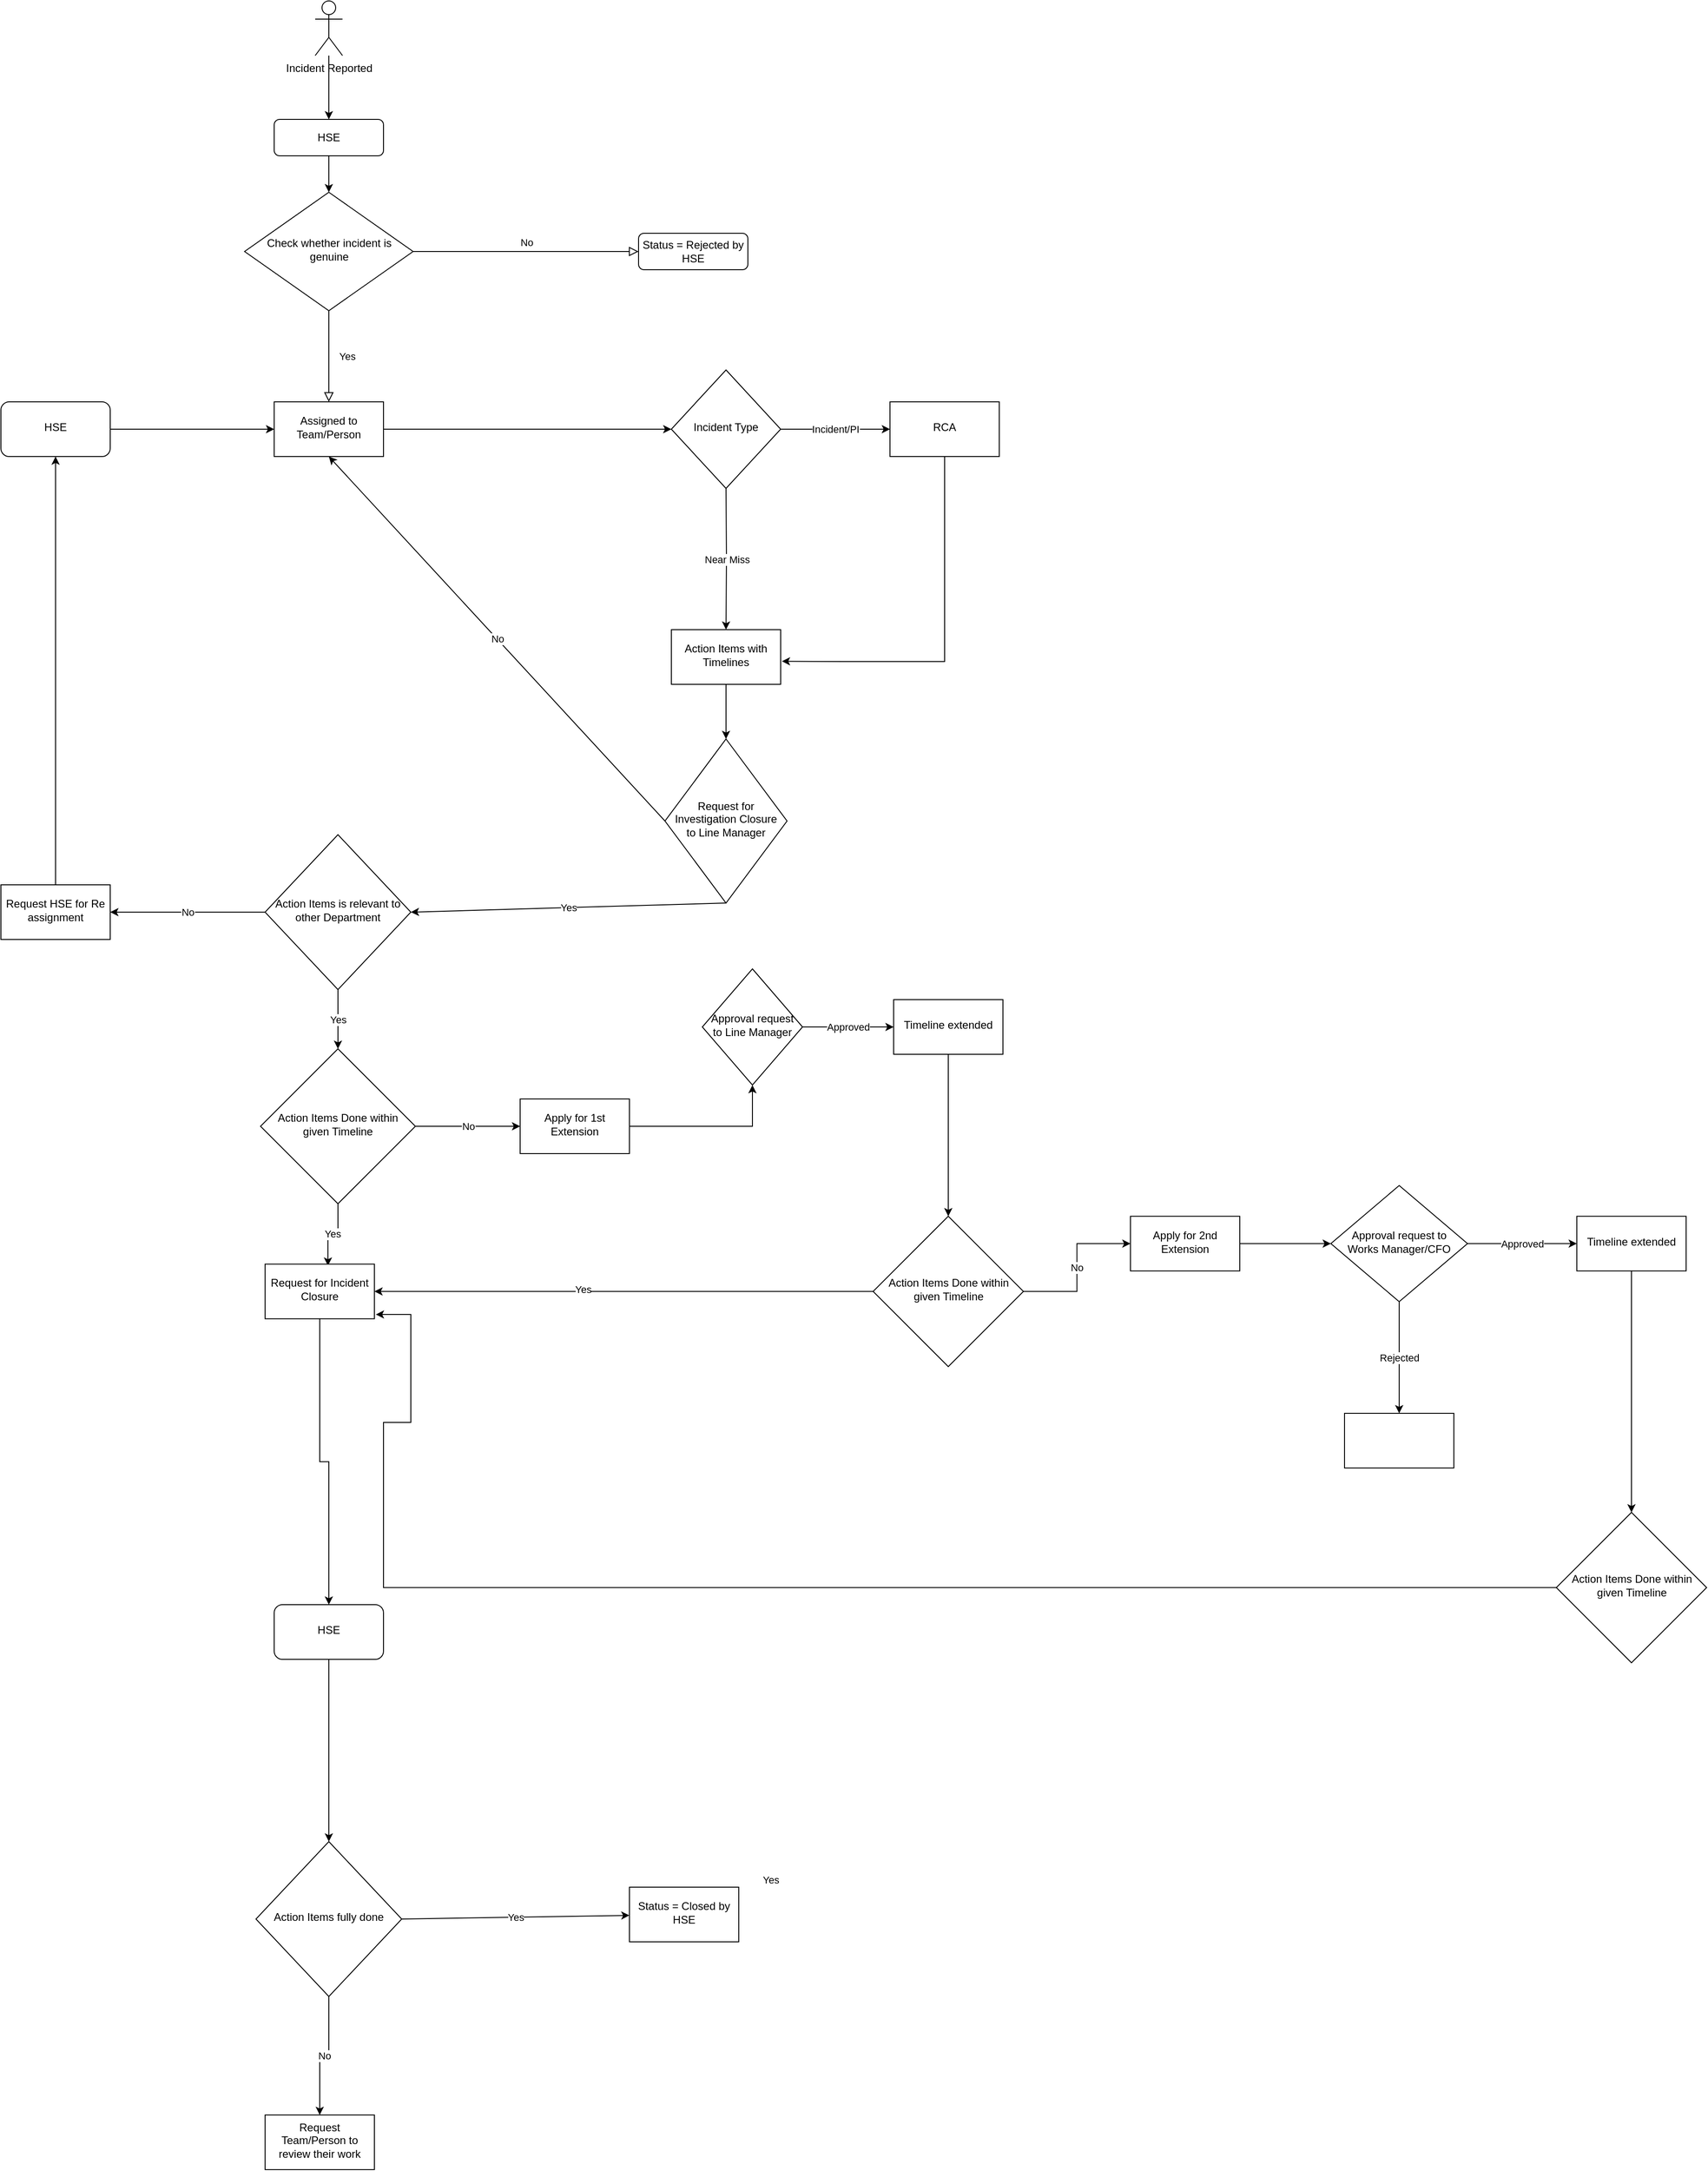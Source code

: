 <mxfile version="20.5.3" type="github">
  <diagram id="C5RBs43oDa-KdzZeNtuy" name="Page-1">
    <mxGraphModel dx="5567" dy="2540" grid="1" gridSize="10" guides="1" tooltips="1" connect="1" arrows="1" fold="1" page="1" pageScale="1" pageWidth="827" pageHeight="1169" math="0" shadow="0">
      <root>
        <mxCell id="WIyWlLk6GJQsqaUBKTNV-0" />
        <mxCell id="WIyWlLk6GJQsqaUBKTNV-1" parent="WIyWlLk6GJQsqaUBKTNV-0" />
        <mxCell id="WIyWlLk6GJQsqaUBKTNV-5" value="No" style="edgeStyle=orthogonalEdgeStyle;rounded=0;html=1;jettySize=auto;orthogonalLoop=1;fontSize=11;endArrow=block;endFill=0;endSize=8;strokeWidth=1;shadow=0;labelBackgroundColor=none;" parent="WIyWlLk6GJQsqaUBKTNV-1" source="WIyWlLk6GJQsqaUBKTNV-6" target="WIyWlLk6GJQsqaUBKTNV-7" edge="1">
          <mxGeometry y="10" relative="1" as="geometry">
            <mxPoint as="offset" />
          </mxGeometry>
        </mxCell>
        <mxCell id="WIyWlLk6GJQsqaUBKTNV-6" value="Check whether incident is genuine" style="rhombus;whiteSpace=wrap;html=1;shadow=0;fontFamily=Helvetica;fontSize=12;align=center;strokeWidth=1;spacing=6;spacingTop=-4;" parent="WIyWlLk6GJQsqaUBKTNV-1" vertex="1">
          <mxGeometry x="127.5" y="240" width="185" height="130" as="geometry" />
        </mxCell>
        <mxCell id="WIyWlLk6GJQsqaUBKTNV-7" value="Status = Rejected by HSE" style="rounded=1;whiteSpace=wrap;html=1;fontSize=12;glass=0;strokeWidth=1;shadow=0;" parent="WIyWlLk6GJQsqaUBKTNV-1" vertex="1">
          <mxGeometry x="560" y="285" width="120" height="40" as="geometry" />
        </mxCell>
        <mxCell id="P60irAPzrOkwS6y5Jbcz-9" value="Yes" style="rounded=0;html=1;jettySize=auto;orthogonalLoop=1;fontSize=11;endArrow=block;endFill=0;endSize=8;strokeWidth=1;shadow=0;labelBackgroundColor=none;edgeStyle=orthogonalEdgeStyle;entryX=0.5;entryY=0;entryDx=0;entryDy=0;" parent="WIyWlLk6GJQsqaUBKTNV-1" target="P60irAPzrOkwS6y5Jbcz-10" edge="1">
          <mxGeometry y="20" relative="1" as="geometry">
            <mxPoint as="offset" />
            <mxPoint x="220" y="370" as="sourcePoint" />
            <mxPoint x="219.71" y="460.053" as="targetPoint" />
            <Array as="points">
              <mxPoint x="220" y="420" />
            </Array>
          </mxGeometry>
        </mxCell>
        <mxCell id="P60irAPzrOkwS6y5Jbcz-22" value="" style="edgeStyle=orthogonalEdgeStyle;rounded=0;orthogonalLoop=1;jettySize=auto;html=1;strokeColor=default;" parent="WIyWlLk6GJQsqaUBKTNV-1" source="P60irAPzrOkwS6y5Jbcz-10" target="P60irAPzrOkwS6y5Jbcz-21" edge="1">
          <mxGeometry relative="1" as="geometry" />
        </mxCell>
        <mxCell id="P60irAPzrOkwS6y5Jbcz-10" value="Assigned to Team/Person" style="whiteSpace=wrap;html=1;shadow=0;strokeWidth=1;spacing=6;spacingTop=-4;" parent="WIyWlLk6GJQsqaUBKTNV-1" vertex="1">
          <mxGeometry x="160" y="470" width="120" height="60" as="geometry" />
        </mxCell>
        <mxCell id="P60irAPzrOkwS6y5Jbcz-15" style="edgeStyle=orthogonalEdgeStyle;rounded=0;orthogonalLoop=1;jettySize=auto;html=1;entryX=0.5;entryY=0;entryDx=0;entryDy=0;strokeColor=default;" parent="WIyWlLk6GJQsqaUBKTNV-1" source="P60irAPzrOkwS6y5Jbcz-12" target="P60irAPzrOkwS6y5Jbcz-13" edge="1">
          <mxGeometry relative="1" as="geometry" />
        </mxCell>
        <mxCell id="P60irAPzrOkwS6y5Jbcz-12" value="Incident Reported" style="shape=umlActor;verticalLabelPosition=bottom;verticalAlign=top;html=1;outlineConnect=0;" parent="WIyWlLk6GJQsqaUBKTNV-1" vertex="1">
          <mxGeometry x="205" y="30" width="30" height="60" as="geometry" />
        </mxCell>
        <mxCell id="P60irAPzrOkwS6y5Jbcz-16" style="edgeStyle=orthogonalEdgeStyle;rounded=0;orthogonalLoop=1;jettySize=auto;html=1;strokeColor=default;entryX=0.5;entryY=0;entryDx=0;entryDy=0;" parent="WIyWlLk6GJQsqaUBKTNV-1" source="P60irAPzrOkwS6y5Jbcz-13" target="WIyWlLk6GJQsqaUBKTNV-6" edge="1">
          <mxGeometry relative="1" as="geometry">
            <mxPoint x="220" y="230" as="targetPoint" />
          </mxGeometry>
        </mxCell>
        <mxCell id="P60irAPzrOkwS6y5Jbcz-13" value="HSE" style="rounded=1;whiteSpace=wrap;html=1;fontSize=12;glass=0;strokeWidth=1;shadow=0;" parent="WIyWlLk6GJQsqaUBKTNV-1" vertex="1">
          <mxGeometry x="160" y="160" width="120" height="40" as="geometry" />
        </mxCell>
        <mxCell id="P60irAPzrOkwS6y5Jbcz-24" value="Incident/PI" style="edgeStyle=orthogonalEdgeStyle;rounded=0;orthogonalLoop=1;jettySize=auto;html=1;strokeColor=default;" parent="WIyWlLk6GJQsqaUBKTNV-1" source="P60irAPzrOkwS6y5Jbcz-21" target="P60irAPzrOkwS6y5Jbcz-23" edge="1">
          <mxGeometry relative="1" as="geometry">
            <mxPoint x="716" y="500" as="sourcePoint" />
          </mxGeometry>
        </mxCell>
        <mxCell id="P60irAPzrOkwS6y5Jbcz-26" value="Near Miss" style="edgeStyle=orthogonalEdgeStyle;rounded=0;orthogonalLoop=1;jettySize=auto;html=1;strokeColor=default;" parent="WIyWlLk6GJQsqaUBKTNV-1" target="P60irAPzrOkwS6y5Jbcz-25" edge="1">
          <mxGeometry relative="1" as="geometry">
            <mxPoint x="656" y="565" as="sourcePoint" />
          </mxGeometry>
        </mxCell>
        <mxCell id="P60irAPzrOkwS6y5Jbcz-21" value="Incident Type" style="rhombus;whiteSpace=wrap;html=1;shadow=0;strokeWidth=1;spacing=6;spacingTop=-4;" parent="WIyWlLk6GJQsqaUBKTNV-1" vertex="1">
          <mxGeometry x="596" y="435" width="120" height="130" as="geometry" />
        </mxCell>
        <mxCell id="P60irAPzrOkwS6y5Jbcz-27" style="edgeStyle=orthogonalEdgeStyle;rounded=0;orthogonalLoop=1;jettySize=auto;html=1;strokeColor=default;entryX=1.011;entryY=0.578;entryDx=0;entryDy=0;entryPerimeter=0;" parent="WIyWlLk6GJQsqaUBKTNV-1" source="P60irAPzrOkwS6y5Jbcz-23" target="P60irAPzrOkwS6y5Jbcz-25" edge="1">
          <mxGeometry relative="1" as="geometry">
            <mxPoint x="726" y="760" as="targetPoint" />
            <Array as="points">
              <mxPoint x="786" y="755" />
              <mxPoint x="726" y="755" />
            </Array>
          </mxGeometry>
        </mxCell>
        <mxCell id="P60irAPzrOkwS6y5Jbcz-23" value="RCA" style="whiteSpace=wrap;html=1;shadow=0;strokeWidth=1;spacing=6;spacingTop=-4;" parent="WIyWlLk6GJQsqaUBKTNV-1" vertex="1">
          <mxGeometry x="836" y="470" width="120" height="60" as="geometry" />
        </mxCell>
        <mxCell id="4U61QrXmM4RzbrK2jB0B-22" value="" style="edgeStyle=orthogonalEdgeStyle;rounded=0;orthogonalLoop=1;jettySize=auto;html=1;" edge="1" parent="WIyWlLk6GJQsqaUBKTNV-1" source="P60irAPzrOkwS6y5Jbcz-25" target="4U61QrXmM4RzbrK2jB0B-21">
          <mxGeometry relative="1" as="geometry" />
        </mxCell>
        <mxCell id="P60irAPzrOkwS6y5Jbcz-25" value="Action Items with Timelines" style="whiteSpace=wrap;html=1;shadow=0;strokeWidth=1;spacing=6;spacingTop=-4;" parent="WIyWlLk6GJQsqaUBKTNV-1" vertex="1">
          <mxGeometry x="596" y="720" width="120" height="60" as="geometry" />
        </mxCell>
        <mxCell id="P60irAPzrOkwS6y5Jbcz-34" value="Yes" style="edgeStyle=orthogonalEdgeStyle;rounded=0;orthogonalLoop=1;jettySize=auto;html=1;strokeColor=default;" parent="WIyWlLk6GJQsqaUBKTNV-1" source="P60irAPzrOkwS6y5Jbcz-29" target="P60irAPzrOkwS6y5Jbcz-33" edge="1">
          <mxGeometry relative="1" as="geometry" />
        </mxCell>
        <mxCell id="P60irAPzrOkwS6y5Jbcz-68" value="No" style="edgeStyle=orthogonalEdgeStyle;rounded=0;orthogonalLoop=1;jettySize=auto;html=1;strokeColor=default;" parent="WIyWlLk6GJQsqaUBKTNV-1" source="P60irAPzrOkwS6y5Jbcz-29" target="P60irAPzrOkwS6y5Jbcz-67" edge="1">
          <mxGeometry relative="1" as="geometry" />
        </mxCell>
        <mxCell id="P60irAPzrOkwS6y5Jbcz-29" value="Action Items is relevant to other Department" style="rhombus;whiteSpace=wrap;html=1;shadow=0;strokeWidth=1;spacing=6;spacingTop=-4;" parent="WIyWlLk6GJQsqaUBKTNV-1" vertex="1">
          <mxGeometry x="150" y="945" width="160" height="170" as="geometry" />
        </mxCell>
        <mxCell id="P60irAPzrOkwS6y5Jbcz-36" value="No" style="edgeStyle=orthogonalEdgeStyle;rounded=0;orthogonalLoop=1;jettySize=auto;html=1;strokeColor=default;" parent="WIyWlLk6GJQsqaUBKTNV-1" source="P60irAPzrOkwS6y5Jbcz-33" target="P60irAPzrOkwS6y5Jbcz-35" edge="1">
          <mxGeometry relative="1" as="geometry" />
        </mxCell>
        <mxCell id="P60irAPzrOkwS6y5Jbcz-40" value="Yes" style="edgeStyle=orthogonalEdgeStyle;rounded=0;orthogonalLoop=1;jettySize=auto;html=1;strokeColor=default;entryX=0.575;entryY=0.029;entryDx=0;entryDy=0;entryPerimeter=0;" parent="WIyWlLk6GJQsqaUBKTNV-1" source="P60irAPzrOkwS6y5Jbcz-33" target="P60irAPzrOkwS6y5Jbcz-39" edge="1">
          <mxGeometry relative="1" as="geometry">
            <mxPoint x="220" y="1423" as="targetPoint" />
          </mxGeometry>
        </mxCell>
        <mxCell id="P60irAPzrOkwS6y5Jbcz-33" value="Action Items Done within given Timeline" style="rhombus;whiteSpace=wrap;html=1;shadow=0;strokeWidth=1;spacing=6;spacingTop=-4;" parent="WIyWlLk6GJQsqaUBKTNV-1" vertex="1">
          <mxGeometry x="145" y="1180" width="170" height="170" as="geometry" />
        </mxCell>
        <mxCell id="P60irAPzrOkwS6y5Jbcz-38" value="" style="edgeStyle=orthogonalEdgeStyle;rounded=0;orthogonalLoop=1;jettySize=auto;html=1;strokeColor=default;" parent="WIyWlLk6GJQsqaUBKTNV-1" source="P60irAPzrOkwS6y5Jbcz-35" target="P60irAPzrOkwS6y5Jbcz-37" edge="1">
          <mxGeometry relative="1" as="geometry" />
        </mxCell>
        <mxCell id="P60irAPzrOkwS6y5Jbcz-35" value="Apply for 1st Extension" style="whiteSpace=wrap;html=1;shadow=0;strokeWidth=1;spacing=6;spacingTop=-4;" parent="WIyWlLk6GJQsqaUBKTNV-1" vertex="1">
          <mxGeometry x="430" y="1235" width="120" height="60" as="geometry" />
        </mxCell>
        <mxCell id="P60irAPzrOkwS6y5Jbcz-42" value="Approved" style="edgeStyle=orthogonalEdgeStyle;rounded=0;orthogonalLoop=1;jettySize=auto;html=1;strokeColor=default;" parent="WIyWlLk6GJQsqaUBKTNV-1" source="P60irAPzrOkwS6y5Jbcz-37" target="P60irAPzrOkwS6y5Jbcz-41" edge="1">
          <mxGeometry relative="1" as="geometry" />
        </mxCell>
        <mxCell id="P60irAPzrOkwS6y5Jbcz-37" value="Approval request to Line Manager" style="rhombus;whiteSpace=wrap;html=1;shadow=0;strokeWidth=1;spacing=6;spacingTop=-4;" parent="WIyWlLk6GJQsqaUBKTNV-1" vertex="1">
          <mxGeometry x="630" y="1092.25" width="110" height="127.5" as="geometry" />
        </mxCell>
        <mxCell id="P60irAPzrOkwS6y5Jbcz-46" value="" style="edgeStyle=orthogonalEdgeStyle;rounded=0;orthogonalLoop=1;jettySize=auto;html=1;strokeColor=default;" parent="WIyWlLk6GJQsqaUBKTNV-1" source="P60irAPzrOkwS6y5Jbcz-39" target="P60irAPzrOkwS6y5Jbcz-45" edge="1">
          <mxGeometry relative="1" as="geometry" />
        </mxCell>
        <mxCell id="P60irAPzrOkwS6y5Jbcz-39" value="Request for Incident Closure" style="whiteSpace=wrap;html=1;shadow=0;strokeWidth=1;spacing=6;spacingTop=-4;" parent="WIyWlLk6GJQsqaUBKTNV-1" vertex="1">
          <mxGeometry x="150" y="1416.25" width="120" height="60" as="geometry" />
        </mxCell>
        <mxCell id="P60irAPzrOkwS6y5Jbcz-41" value="Timeline extended" style="whiteSpace=wrap;html=1;shadow=0;strokeWidth=1;spacing=6;spacingTop=-4;" parent="WIyWlLk6GJQsqaUBKTNV-1" vertex="1">
          <mxGeometry x="840" y="1126" width="120" height="60" as="geometry" />
        </mxCell>
        <mxCell id="P60irAPzrOkwS6y5Jbcz-45" value="HSE" style="rounded=1;whiteSpace=wrap;html=1;shadow=0;strokeWidth=1;spacing=6;spacingTop=-4;" parent="WIyWlLk6GJQsqaUBKTNV-1" vertex="1">
          <mxGeometry x="160" y="1790" width="120" height="60" as="geometry" />
        </mxCell>
        <mxCell id="P60irAPzrOkwS6y5Jbcz-52" value="Status = Closed by HSE" style="whiteSpace=wrap;html=1;shadow=0;strokeWidth=1;spacing=6;spacingTop=-4;" parent="WIyWlLk6GJQsqaUBKTNV-1" vertex="1">
          <mxGeometry x="550" y="2100" width="120" height="60" as="geometry" />
        </mxCell>
        <mxCell id="P60irAPzrOkwS6y5Jbcz-59" value="No" style="edgeStyle=orthogonalEdgeStyle;rounded=0;orthogonalLoop=1;jettySize=auto;html=1;strokeColor=default;" parent="WIyWlLk6GJQsqaUBKTNV-1" source="P60irAPzrOkwS6y5Jbcz-53" target="P60irAPzrOkwS6y5Jbcz-58" edge="1">
          <mxGeometry relative="1" as="geometry" />
        </mxCell>
        <mxCell id="P60irAPzrOkwS6y5Jbcz-53" value="Action Items fully done" style="rhombus;whiteSpace=wrap;html=1;shadow=0;strokeWidth=1;spacing=6;spacingTop=-4;" parent="WIyWlLk6GJQsqaUBKTNV-1" vertex="1">
          <mxGeometry x="140" y="2050" width="160" height="170" as="geometry" />
        </mxCell>
        <mxCell id="P60irAPzrOkwS6y5Jbcz-56" value="Yes" style="endArrow=classic;html=1;rounded=0;strokeColor=default;exitX=1;exitY=0.5;exitDx=0;exitDy=0;" parent="WIyWlLk6GJQsqaUBKTNV-1" source="P60irAPzrOkwS6y5Jbcz-53" target="P60irAPzrOkwS6y5Jbcz-52" edge="1">
          <mxGeometry width="50" height="50" relative="1" as="geometry">
            <mxPoint x="60" y="1894.5" as="sourcePoint" />
            <mxPoint x="170" y="1894.5" as="targetPoint" />
          </mxGeometry>
        </mxCell>
        <mxCell id="P60irAPzrOkwS6y5Jbcz-58" value="Request Team/Person to review their work" style="whiteSpace=wrap;html=1;shadow=0;strokeWidth=1;spacing=6;spacingTop=-4;" parent="WIyWlLk6GJQsqaUBKTNV-1" vertex="1">
          <mxGeometry x="150" y="2350" width="120" height="60" as="geometry" />
        </mxCell>
        <mxCell id="P60irAPzrOkwS6y5Jbcz-67" value="Request HSE for Re assignment" style="whiteSpace=wrap;html=1;shadow=0;strokeWidth=1;spacing=6;spacingTop=-4;" parent="WIyWlLk6GJQsqaUBKTNV-1" vertex="1">
          <mxGeometry x="-140" y="1000" width="120" height="60" as="geometry" />
        </mxCell>
        <mxCell id="P60irAPzrOkwS6y5Jbcz-69" value="HSE" style="rounded=1;whiteSpace=wrap;html=1;shadow=0;strokeWidth=1;spacing=6;spacingTop=-4;" parent="WIyWlLk6GJQsqaUBKTNV-1" vertex="1">
          <mxGeometry x="-140" y="470" width="120" height="60" as="geometry" />
        </mxCell>
        <mxCell id="P60irAPzrOkwS6y5Jbcz-71" value="" style="endArrow=classic;html=1;rounded=0;strokeColor=default;entryX=0.5;entryY=1;entryDx=0;entryDy=0;" parent="WIyWlLk6GJQsqaUBKTNV-1" target="P60irAPzrOkwS6y5Jbcz-69" edge="1" source="P60irAPzrOkwS6y5Jbcz-67">
          <mxGeometry width="50" height="50" relative="1" as="geometry">
            <mxPoint x="-80" y="720" as="sourcePoint" />
            <mxPoint x="-80" y="640" as="targetPoint" />
          </mxGeometry>
        </mxCell>
        <mxCell id="P60irAPzrOkwS6y5Jbcz-74" value="" style="endArrow=classic;html=1;rounded=0;strokeColor=default;exitX=1;exitY=0.5;exitDx=0;exitDy=0;" parent="WIyWlLk6GJQsqaUBKTNV-1" source="P60irAPzrOkwS6y5Jbcz-69" target="P60irAPzrOkwS6y5Jbcz-10" edge="1">
          <mxGeometry width="50" height="50" relative="1" as="geometry">
            <mxPoint x="-10" y="510" as="sourcePoint" />
            <mxPoint x="40" y="460" as="targetPoint" />
          </mxGeometry>
        </mxCell>
        <mxCell id="P60irAPzrOkwS6y5Jbcz-75" value="" style="endArrow=classic;html=1;rounded=0;strokeColor=default;exitX=0.5;exitY=1;exitDx=0;exitDy=0;" parent="WIyWlLk6GJQsqaUBKTNV-1" source="P60irAPzrOkwS6y5Jbcz-41" target="4U61QrXmM4RzbrK2jB0B-1" edge="1">
          <mxGeometry width="50" height="50" relative="1" as="geometry">
            <mxPoint x="870" y="1213" as="sourcePoint" />
            <mxPoint x="900" y="1373" as="targetPoint" />
            <Array as="points" />
          </mxGeometry>
        </mxCell>
        <mxCell id="4U61QrXmM4RzbrK2jB0B-1" value="Action Items Done within given Timeline" style="rhombus;whiteSpace=wrap;html=1;shadow=0;strokeWidth=1;spacing=6;spacingTop=-4;" vertex="1" parent="WIyWlLk6GJQsqaUBKTNV-1">
          <mxGeometry x="817.5" y="1363.75" width="165" height="165" as="geometry" />
        </mxCell>
        <mxCell id="4U61QrXmM4RzbrK2jB0B-3" value="" style="endArrow=classic;html=1;rounded=0;entryX=1;entryY=0.5;entryDx=0;entryDy=0;" edge="1" parent="WIyWlLk6GJQsqaUBKTNV-1" source="4U61QrXmM4RzbrK2jB0B-1" target="P60irAPzrOkwS6y5Jbcz-39">
          <mxGeometry width="50" height="50" relative="1" as="geometry">
            <mxPoint x="817.5" y="1455.5" as="sourcePoint" />
            <mxPoint x="280" y="1453" as="targetPoint" />
          </mxGeometry>
        </mxCell>
        <mxCell id="4U61QrXmM4RzbrK2jB0B-4" value="Yes" style="edgeLabel;html=1;align=center;verticalAlign=middle;resizable=0;points=[];" vertex="1" connectable="0" parent="4U61QrXmM4RzbrK2jB0B-3">
          <mxGeometry x="0.163" y="-3" relative="1" as="geometry">
            <mxPoint as="offset" />
          </mxGeometry>
        </mxCell>
        <mxCell id="4U61QrXmM4RzbrK2jB0B-5" value="No" style="edgeStyle=orthogonalEdgeStyle;rounded=0;orthogonalLoop=1;jettySize=auto;html=1;strokeColor=default;exitX=1;exitY=0.5;exitDx=0;exitDy=0;" edge="1" parent="WIyWlLk6GJQsqaUBKTNV-1" target="4U61QrXmM4RzbrK2jB0B-7" source="4U61QrXmM4RzbrK2jB0B-1">
          <mxGeometry relative="1" as="geometry">
            <mxPoint x="982.5" y="1383.75" as="sourcePoint" />
          </mxGeometry>
        </mxCell>
        <mxCell id="4U61QrXmM4RzbrK2jB0B-6" value="" style="edgeStyle=orthogonalEdgeStyle;rounded=0;orthogonalLoop=1;jettySize=auto;html=1;strokeColor=default;" edge="1" parent="WIyWlLk6GJQsqaUBKTNV-1" source="4U61QrXmM4RzbrK2jB0B-7" target="4U61QrXmM4RzbrK2jB0B-10">
          <mxGeometry relative="1" as="geometry" />
        </mxCell>
        <mxCell id="4U61QrXmM4RzbrK2jB0B-7" value="Apply for 2nd Extension" style="whiteSpace=wrap;html=1;shadow=0;strokeWidth=1;spacing=6;spacingTop=-4;" vertex="1" parent="WIyWlLk6GJQsqaUBKTNV-1">
          <mxGeometry x="1100" y="1363.75" width="120" height="60" as="geometry" />
        </mxCell>
        <mxCell id="4U61QrXmM4RzbrK2jB0B-8" value="Approved" style="edgeStyle=orthogonalEdgeStyle;rounded=0;orthogonalLoop=1;jettySize=auto;html=1;strokeColor=default;" edge="1" parent="WIyWlLk6GJQsqaUBKTNV-1" source="4U61QrXmM4RzbrK2jB0B-10" target="4U61QrXmM4RzbrK2jB0B-11">
          <mxGeometry relative="1" as="geometry" />
        </mxCell>
        <mxCell id="4U61QrXmM4RzbrK2jB0B-9" value="Rejected" style="edgeStyle=orthogonalEdgeStyle;rounded=0;orthogonalLoop=1;jettySize=auto;html=1;strokeColor=default;" edge="1" parent="WIyWlLk6GJQsqaUBKTNV-1" source="4U61QrXmM4RzbrK2jB0B-10" target="4U61QrXmM4RzbrK2jB0B-12">
          <mxGeometry relative="1" as="geometry" />
        </mxCell>
        <mxCell id="4U61QrXmM4RzbrK2jB0B-10" value="Approval request to Works Manager/CFO" style="rhombus;whiteSpace=wrap;html=1;shadow=0;strokeWidth=1;spacing=6;spacingTop=-4;" vertex="1" parent="WIyWlLk6GJQsqaUBKTNV-1">
          <mxGeometry x="1320" y="1330" width="150" height="127.5" as="geometry" />
        </mxCell>
        <mxCell id="4U61QrXmM4RzbrK2jB0B-11" value="Timeline extended" style="whiteSpace=wrap;html=1;shadow=0;strokeWidth=1;spacing=6;spacingTop=-4;" vertex="1" parent="WIyWlLk6GJQsqaUBKTNV-1">
          <mxGeometry x="1590" y="1363.75" width="120" height="60" as="geometry" />
        </mxCell>
        <mxCell id="4U61QrXmM4RzbrK2jB0B-12" value="" style="whiteSpace=wrap;html=1;shadow=0;strokeWidth=1;spacing=6;spacingTop=-4;" vertex="1" parent="WIyWlLk6GJQsqaUBKTNV-1">
          <mxGeometry x="1335" y="1580" width="120" height="60" as="geometry" />
        </mxCell>
        <mxCell id="4U61QrXmM4RzbrK2jB0B-13" value="" style="endArrow=classic;html=1;rounded=0;strokeColor=default;exitX=0.5;exitY=1;exitDx=0;exitDy=0;entryX=0.5;entryY=0;entryDx=0;entryDy=0;" edge="1" parent="WIyWlLk6GJQsqaUBKTNV-1" source="4U61QrXmM4RzbrK2jB0B-11" target="4U61QrXmM4RzbrK2jB0B-15">
          <mxGeometry width="50" height="50" relative="1" as="geometry">
            <mxPoint x="1560" y="1528.75" as="sourcePoint" />
            <mxPoint x="1590" y="1678.75" as="targetPoint" />
            <Array as="points" />
          </mxGeometry>
        </mxCell>
        <mxCell id="4U61QrXmM4RzbrK2jB0B-20" value="" style="edgeStyle=orthogonalEdgeStyle;rounded=0;orthogonalLoop=1;jettySize=auto;html=1;entryX=1.013;entryY=0.921;entryDx=0;entryDy=0;entryPerimeter=0;" edge="1" parent="WIyWlLk6GJQsqaUBKTNV-1" source="4U61QrXmM4RzbrK2jB0B-15" target="P60irAPzrOkwS6y5Jbcz-39">
          <mxGeometry relative="1" as="geometry">
            <mxPoint x="310" y="1470" as="targetPoint" />
            <Array as="points">
              <mxPoint x="280" y="1771" />
              <mxPoint x="280" y="1590" />
              <mxPoint x="310" y="1590" />
              <mxPoint x="310" y="1472" />
            </Array>
          </mxGeometry>
        </mxCell>
        <mxCell id="4U61QrXmM4RzbrK2jB0B-15" value="Action Items Done within given Timeline" style="rhombus;whiteSpace=wrap;html=1;shadow=0;strokeWidth=1;spacing=6;spacingTop=-4;" vertex="1" parent="WIyWlLk6GJQsqaUBKTNV-1">
          <mxGeometry x="1567.5" y="1688.75" width="165" height="165" as="geometry" />
        </mxCell>
        <mxCell id="4U61QrXmM4RzbrK2jB0B-16" value="Yes" style="edgeLabel;html=1;align=center;verticalAlign=middle;resizable=0;points=[];" vertex="1" connectable="0" parent="WIyWlLk6GJQsqaUBKTNV-1">
          <mxGeometry x="705.017" y="2091.797" as="geometry" />
        </mxCell>
        <mxCell id="4U61QrXmM4RzbrK2jB0B-17" value="" style="edgeStyle=orthogonalEdgeStyle;rounded=0;orthogonalLoop=1;jettySize=auto;html=1;strokeColor=default;exitX=0.5;exitY=1;exitDx=0;exitDy=0;" edge="1" parent="WIyWlLk6GJQsqaUBKTNV-1" source="P60irAPzrOkwS6y5Jbcz-45" target="P60irAPzrOkwS6y5Jbcz-53">
          <mxGeometry relative="1" as="geometry">
            <mxPoint x="219.37" y="1860" as="sourcePoint" />
            <mxPoint x="219.37" y="2040" as="targetPoint" />
          </mxGeometry>
        </mxCell>
        <mxCell id="4U61QrXmM4RzbrK2jB0B-21" value="Request for Investigation Closure to Line Manager" style="rhombus;whiteSpace=wrap;html=1;shadow=0;strokeWidth=1;spacing=6;spacingTop=-4;" vertex="1" parent="WIyWlLk6GJQsqaUBKTNV-1">
          <mxGeometry x="589" y="840" width="134" height="180" as="geometry" />
        </mxCell>
        <mxCell id="4U61QrXmM4RzbrK2jB0B-25" value="No" style="endArrow=classic;html=1;rounded=0;entryX=0.5;entryY=1;entryDx=0;entryDy=0;exitX=0;exitY=0.5;exitDx=0;exitDy=0;" edge="1" parent="WIyWlLk6GJQsqaUBKTNV-1" source="4U61QrXmM4RzbrK2jB0B-21" target="P60irAPzrOkwS6y5Jbcz-10">
          <mxGeometry width="50" height="50" relative="1" as="geometry">
            <mxPoint x="580" y="925" as="sourcePoint" />
            <mxPoint x="280" y="680" as="targetPoint" />
          </mxGeometry>
        </mxCell>
        <mxCell id="4U61QrXmM4RzbrK2jB0B-27" value="Yes" style="endArrow=classic;html=1;rounded=0;entryX=1;entryY=0.5;entryDx=0;entryDy=0;exitX=0.5;exitY=1;exitDx=0;exitDy=0;" edge="1" parent="WIyWlLk6GJQsqaUBKTNV-1" source="4U61QrXmM4RzbrK2jB0B-21" target="P60irAPzrOkwS6y5Jbcz-29">
          <mxGeometry width="50" height="50" relative="1" as="geometry">
            <mxPoint x="440" y="1055" as="sourcePoint" />
            <mxPoint x="490" y="1005" as="targetPoint" />
          </mxGeometry>
        </mxCell>
      </root>
    </mxGraphModel>
  </diagram>
</mxfile>
